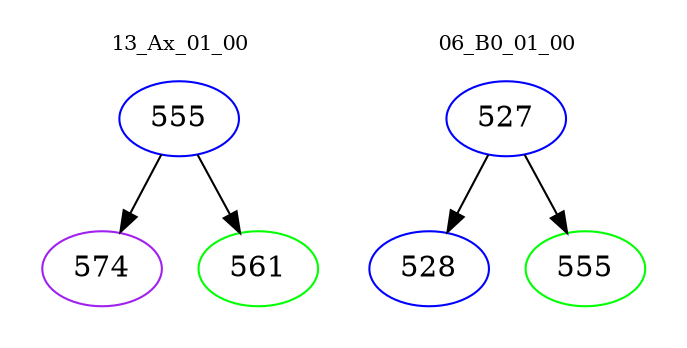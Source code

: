 digraph{
subgraph cluster_0 {
color = white
label = "13_Ax_01_00";
fontsize=10;
T0_555 [label="555", color="blue"]
T0_555 -> T0_574 [color="black"]
T0_574 [label="574", color="purple"]
T0_555 -> T0_561 [color="black"]
T0_561 [label="561", color="green"]
}
subgraph cluster_1 {
color = white
label = "06_B0_01_00";
fontsize=10;
T1_527 [label="527", color="blue"]
T1_527 -> T1_528 [color="black"]
T1_528 [label="528", color="blue"]
T1_527 -> T1_555 [color="black"]
T1_555 [label="555", color="green"]
}
}

